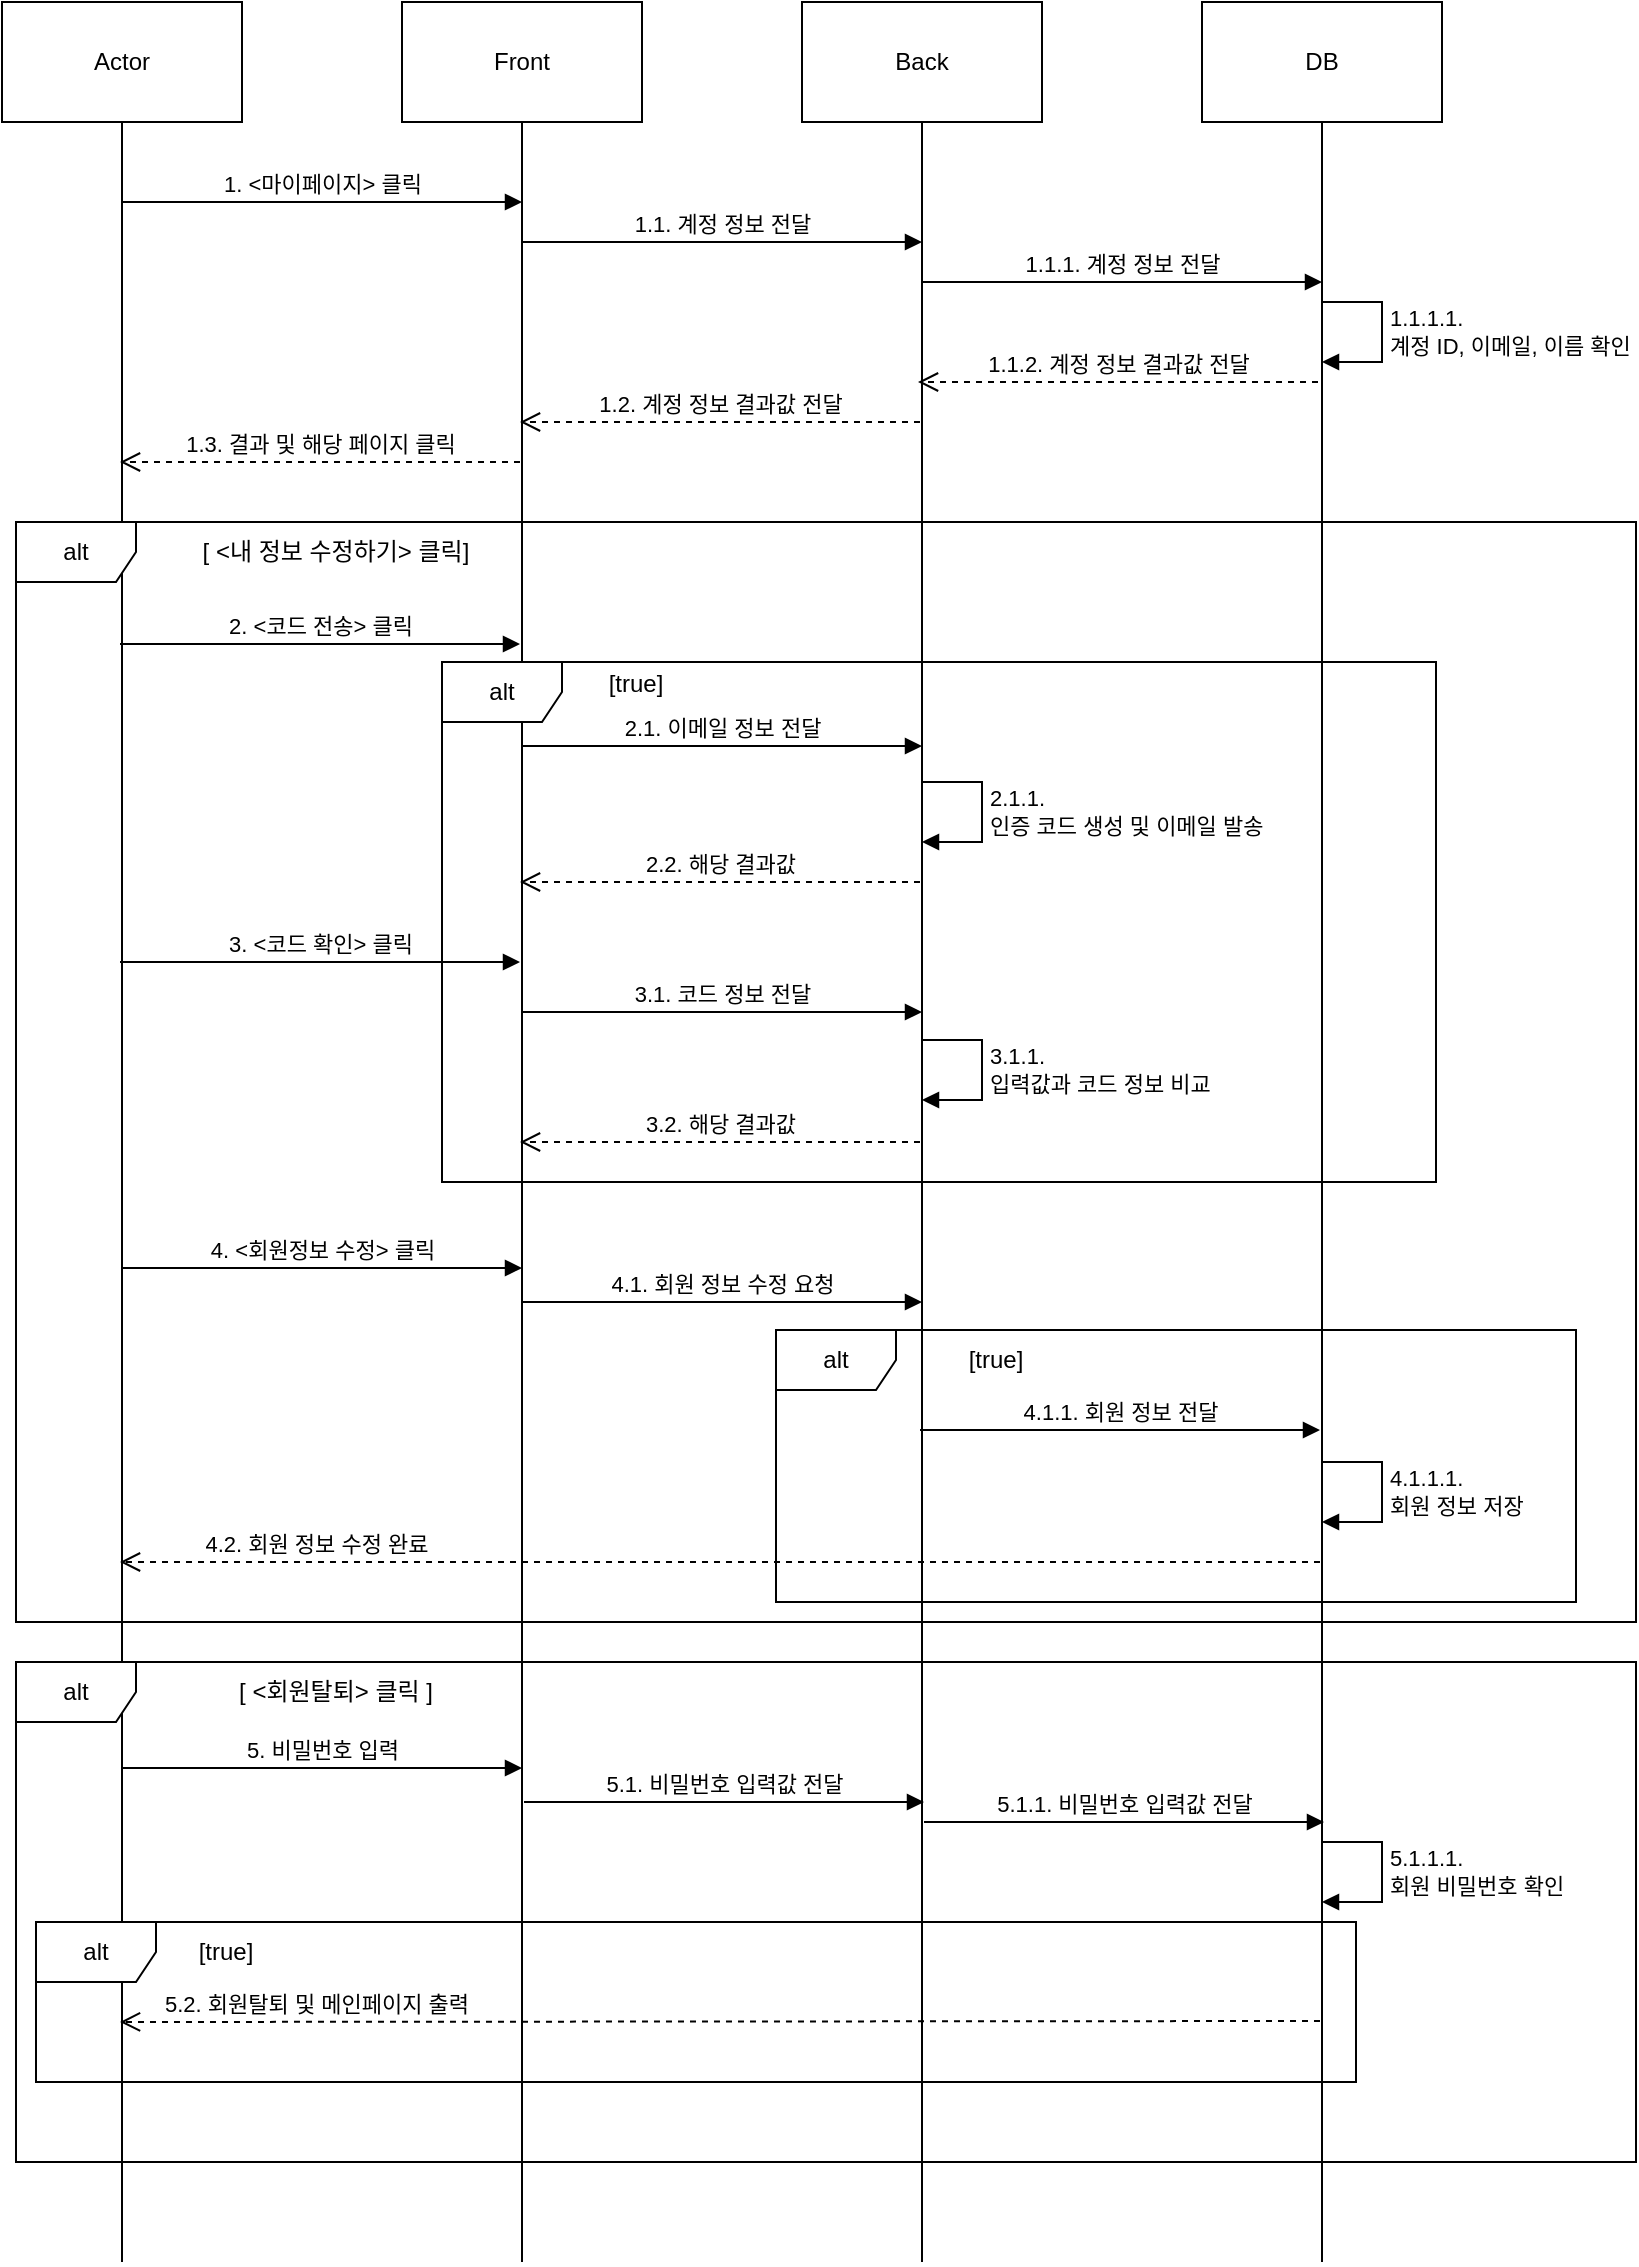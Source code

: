 <mxfile version="21.6.9" type="device">
  <diagram name="페이지-1" id="OkGf2fotcT0YHDHY10u9">
    <mxGraphModel dx="1050" dy="566" grid="1" gridSize="10" guides="1" tooltips="1" connect="1" arrows="1" fold="1" page="1" pageScale="1" pageWidth="827" pageHeight="1169" math="0" shadow="0">
      <root>
        <mxCell id="0" />
        <mxCell id="1" parent="0" />
        <mxCell id="CNDWR0Fy0--VmN_JhidH-1" value="Actor" style="rounded=0;whiteSpace=wrap;html=1;" vertex="1" parent="1">
          <mxGeometry x="3" y="30" width="120" height="60" as="geometry" />
        </mxCell>
        <mxCell id="CNDWR0Fy0--VmN_JhidH-2" value="Front" style="rounded=0;whiteSpace=wrap;html=1;" vertex="1" parent="1">
          <mxGeometry x="203" y="30" width="120" height="60" as="geometry" />
        </mxCell>
        <mxCell id="CNDWR0Fy0--VmN_JhidH-3" value="Back" style="rounded=0;whiteSpace=wrap;html=1;" vertex="1" parent="1">
          <mxGeometry x="403" y="30" width="120" height="60" as="geometry" />
        </mxCell>
        <mxCell id="CNDWR0Fy0--VmN_JhidH-4" value="DB" style="rounded=0;whiteSpace=wrap;html=1;" vertex="1" parent="1">
          <mxGeometry x="603" y="30" width="120" height="60" as="geometry" />
        </mxCell>
        <mxCell id="CNDWR0Fy0--VmN_JhidH-5" value="" style="endArrow=none;html=1;rounded=0;entryX=0.5;entryY=1;entryDx=0;entryDy=0;" edge="1" parent="1" target="CNDWR0Fy0--VmN_JhidH-1">
          <mxGeometry width="50" height="50" relative="1" as="geometry">
            <mxPoint x="63" y="1160" as="sourcePoint" />
            <mxPoint x="63" y="200" as="targetPoint" />
          </mxGeometry>
        </mxCell>
        <mxCell id="CNDWR0Fy0--VmN_JhidH-6" value="" style="endArrow=none;html=1;rounded=0;entryX=0.5;entryY=1;entryDx=0;entryDy=0;" edge="1" parent="1" target="CNDWR0Fy0--VmN_JhidH-2">
          <mxGeometry width="50" height="50" relative="1" as="geometry">
            <mxPoint x="263" y="1160" as="sourcePoint" />
            <mxPoint x="262.5" y="200" as="targetPoint" />
          </mxGeometry>
        </mxCell>
        <mxCell id="CNDWR0Fy0--VmN_JhidH-7" value="" style="endArrow=none;html=1;rounded=0;entryX=0.5;entryY=1;entryDx=0;entryDy=0;" edge="1" parent="1" target="CNDWR0Fy0--VmN_JhidH-3">
          <mxGeometry width="50" height="50" relative="1" as="geometry">
            <mxPoint x="463" y="1160" as="sourcePoint" />
            <mxPoint x="463" y="200" as="targetPoint" />
          </mxGeometry>
        </mxCell>
        <mxCell id="CNDWR0Fy0--VmN_JhidH-8" value="" style="endArrow=none;html=1;rounded=0;entryX=0.5;entryY=1;entryDx=0;entryDy=0;" edge="1" parent="1" target="CNDWR0Fy0--VmN_JhidH-4">
          <mxGeometry width="50" height="50" relative="1" as="geometry">
            <mxPoint x="663" y="1160" as="sourcePoint" />
            <mxPoint x="662.5" y="200" as="targetPoint" />
          </mxGeometry>
        </mxCell>
        <mxCell id="CNDWR0Fy0--VmN_JhidH-9" value="1. &amp;lt;마이페이지&amp;gt; 클릭" style="html=1;verticalAlign=bottom;endArrow=block;edgeStyle=elbowEdgeStyle;elbow=vertical;curved=0;rounded=0;" edge="1" parent="1">
          <mxGeometry width="80" relative="1" as="geometry">
            <mxPoint x="63" y="130" as="sourcePoint" />
            <mxPoint x="263" y="130" as="targetPoint" />
          </mxGeometry>
        </mxCell>
        <mxCell id="CNDWR0Fy0--VmN_JhidH-10" value="1.1. 계정 정보 전달" style="html=1;verticalAlign=bottom;endArrow=block;edgeStyle=elbowEdgeStyle;elbow=vertical;curved=0;rounded=0;" edge="1" parent="1">
          <mxGeometry width="80" relative="1" as="geometry">
            <mxPoint x="263" y="150" as="sourcePoint" />
            <mxPoint x="463" y="150" as="targetPoint" />
          </mxGeometry>
        </mxCell>
        <mxCell id="CNDWR0Fy0--VmN_JhidH-11" value="1.1.1. 계정 정보 전달" style="html=1;verticalAlign=bottom;endArrow=block;edgeStyle=elbowEdgeStyle;elbow=vertical;curved=0;rounded=0;" edge="1" parent="1">
          <mxGeometry width="80" relative="1" as="geometry">
            <mxPoint x="463" y="170" as="sourcePoint" />
            <mxPoint x="663" y="170" as="targetPoint" />
          </mxGeometry>
        </mxCell>
        <mxCell id="CNDWR0Fy0--VmN_JhidH-13" value="1.1.1.1. &lt;br&gt;계정 ID, 이메일, 이름 확인" style="html=1;align=left;spacingLeft=2;endArrow=block;rounded=0;edgeStyle=orthogonalEdgeStyle;curved=0;rounded=0;" edge="1" parent="1">
          <mxGeometry relative="1" as="geometry">
            <mxPoint x="663" y="180" as="sourcePoint" />
            <Array as="points">
              <mxPoint x="693" y="210" />
            </Array>
            <mxPoint x="663" y="210" as="targetPoint" />
          </mxGeometry>
        </mxCell>
        <mxCell id="CNDWR0Fy0--VmN_JhidH-14" value="1.1.2. 계정 정보 결과값 전달" style="html=1;verticalAlign=bottom;endArrow=open;dashed=1;endSize=8;edgeStyle=elbowEdgeStyle;elbow=vertical;curved=0;rounded=0;" edge="1" parent="1">
          <mxGeometry relative="1" as="geometry">
            <mxPoint x="661" y="220" as="sourcePoint" />
            <mxPoint x="461" y="220" as="targetPoint" />
          </mxGeometry>
        </mxCell>
        <mxCell id="CNDWR0Fy0--VmN_JhidH-15" value="1.2. 계정 정보 결과값 전달" style="html=1;verticalAlign=bottom;endArrow=open;dashed=1;endSize=8;edgeStyle=elbowEdgeStyle;elbow=vertical;curved=0;rounded=0;" edge="1" parent="1">
          <mxGeometry relative="1" as="geometry">
            <mxPoint x="462" y="240" as="sourcePoint" />
            <mxPoint x="262" y="240" as="targetPoint" />
          </mxGeometry>
        </mxCell>
        <mxCell id="CNDWR0Fy0--VmN_JhidH-16" value="1.3. 결과 및 해당 페이지 클릭" style="html=1;verticalAlign=bottom;endArrow=open;dashed=1;endSize=8;edgeStyle=elbowEdgeStyle;elbow=vertical;curved=0;rounded=0;" edge="1" parent="1">
          <mxGeometry relative="1" as="geometry">
            <mxPoint x="262" y="260" as="sourcePoint" />
            <mxPoint x="62" y="260" as="targetPoint" />
          </mxGeometry>
        </mxCell>
        <mxCell id="CNDWR0Fy0--VmN_JhidH-17" value="2. &amp;lt;코드 전송&amp;gt; 클릭" style="html=1;verticalAlign=bottom;endArrow=block;edgeStyle=elbowEdgeStyle;elbow=vertical;curved=0;rounded=0;" edge="1" parent="1">
          <mxGeometry width="80" relative="1" as="geometry">
            <mxPoint x="62" y="351" as="sourcePoint" />
            <mxPoint x="262" y="351" as="targetPoint" />
          </mxGeometry>
        </mxCell>
        <mxCell id="CNDWR0Fy0--VmN_JhidH-19" value="alt" style="shape=umlFrame;whiteSpace=wrap;html=1;pointerEvents=0;" vertex="1" parent="1">
          <mxGeometry x="10" y="290" width="810" height="550" as="geometry" />
        </mxCell>
        <mxCell id="CNDWR0Fy0--VmN_JhidH-20" value="[ &amp;lt;내 정보 수정하기&amp;gt; 클릭]" style="text;html=1;strokeColor=none;fillColor=none;align=center;verticalAlign=middle;whiteSpace=wrap;rounded=0;" vertex="1" parent="1">
          <mxGeometry x="90" y="290" width="160" height="30" as="geometry" />
        </mxCell>
        <mxCell id="CNDWR0Fy0--VmN_JhidH-21" value="2.1. 이메일 정보 전달" style="html=1;verticalAlign=bottom;endArrow=block;edgeStyle=elbowEdgeStyle;elbow=vertical;curved=0;rounded=0;" edge="1" parent="1">
          <mxGeometry width="80" relative="1" as="geometry">
            <mxPoint x="263" y="402" as="sourcePoint" />
            <mxPoint x="463" y="402" as="targetPoint" />
          </mxGeometry>
        </mxCell>
        <mxCell id="CNDWR0Fy0--VmN_JhidH-22" value="alt" style="shape=umlFrame;whiteSpace=wrap;html=1;pointerEvents=0;" vertex="1" parent="1">
          <mxGeometry x="223" y="360" width="497" height="260" as="geometry" />
        </mxCell>
        <mxCell id="CNDWR0Fy0--VmN_JhidH-23" value="[true]" style="text;html=1;strokeColor=none;fillColor=none;align=center;verticalAlign=middle;whiteSpace=wrap;rounded=0;" vertex="1" parent="1">
          <mxGeometry x="270" y="356" width="100" height="30" as="geometry" />
        </mxCell>
        <mxCell id="CNDWR0Fy0--VmN_JhidH-24" value="2.1.1.&lt;br&gt;인증 코드 생성 및 이메일 발송" style="html=1;align=left;spacingLeft=2;endArrow=block;rounded=0;edgeStyle=orthogonalEdgeStyle;curved=0;rounded=0;" edge="1" parent="1">
          <mxGeometry relative="1" as="geometry">
            <mxPoint x="463" y="420" as="sourcePoint" />
            <Array as="points">
              <mxPoint x="493" y="450" />
            </Array>
            <mxPoint x="463" y="450" as="targetPoint" />
          </mxGeometry>
        </mxCell>
        <mxCell id="CNDWR0Fy0--VmN_JhidH-25" value="2.2. 해당 결과값" style="html=1;verticalAlign=bottom;endArrow=open;dashed=1;endSize=8;edgeStyle=elbowEdgeStyle;elbow=vertical;curved=0;rounded=0;" edge="1" parent="1">
          <mxGeometry relative="1" as="geometry">
            <mxPoint x="462" y="470" as="sourcePoint" />
            <mxPoint x="262" y="470" as="targetPoint" />
          </mxGeometry>
        </mxCell>
        <mxCell id="CNDWR0Fy0--VmN_JhidH-26" value="3. &amp;lt;코드 확인&amp;gt; 클릭" style="html=1;verticalAlign=bottom;endArrow=block;edgeStyle=elbowEdgeStyle;elbow=vertical;curved=0;rounded=0;" edge="1" parent="1">
          <mxGeometry width="80" relative="1" as="geometry">
            <mxPoint x="62" y="510" as="sourcePoint" />
            <mxPoint x="262" y="510" as="targetPoint" />
          </mxGeometry>
        </mxCell>
        <mxCell id="CNDWR0Fy0--VmN_JhidH-27" value="3.1. 코드 정보 전달" style="html=1;verticalAlign=bottom;endArrow=block;edgeStyle=elbowEdgeStyle;elbow=vertical;curved=0;rounded=0;" edge="1" parent="1">
          <mxGeometry width="80" relative="1" as="geometry">
            <mxPoint x="263" y="535" as="sourcePoint" />
            <mxPoint x="463" y="535" as="targetPoint" />
          </mxGeometry>
        </mxCell>
        <mxCell id="CNDWR0Fy0--VmN_JhidH-28" value="3.1.1.&lt;br&gt;입력값과 코드 정보 비교" style="html=1;align=left;spacingLeft=2;endArrow=block;rounded=0;edgeStyle=orthogonalEdgeStyle;curved=0;rounded=0;" edge="1" parent="1">
          <mxGeometry relative="1" as="geometry">
            <mxPoint x="463" y="549" as="sourcePoint" />
            <Array as="points">
              <mxPoint x="493" y="579" />
            </Array>
            <mxPoint x="463" y="579" as="targetPoint" />
          </mxGeometry>
        </mxCell>
        <mxCell id="CNDWR0Fy0--VmN_JhidH-29" value="3.2. 해당 결과값" style="html=1;verticalAlign=bottom;endArrow=open;dashed=1;endSize=8;edgeStyle=elbowEdgeStyle;elbow=vertical;curved=0;rounded=0;" edge="1" parent="1">
          <mxGeometry relative="1" as="geometry">
            <mxPoint x="462" y="600" as="sourcePoint" />
            <mxPoint x="262" y="600" as="targetPoint" />
            <mxPoint as="offset" />
          </mxGeometry>
        </mxCell>
        <mxCell id="CNDWR0Fy0--VmN_JhidH-30" value="4. &amp;lt;회원정보 수정&amp;gt; 클릭" style="html=1;verticalAlign=bottom;endArrow=block;edgeStyle=elbowEdgeStyle;elbow=vertical;curved=0;rounded=0;" edge="1" parent="1">
          <mxGeometry width="80" relative="1" as="geometry">
            <mxPoint x="63" y="663" as="sourcePoint" />
            <mxPoint x="263" y="663" as="targetPoint" />
          </mxGeometry>
        </mxCell>
        <mxCell id="CNDWR0Fy0--VmN_JhidH-31" value="4.1. 회원 정보 수정 요청" style="html=1;verticalAlign=bottom;endArrow=block;edgeStyle=elbowEdgeStyle;elbow=vertical;curved=0;rounded=0;" edge="1" parent="1">
          <mxGeometry width="80" relative="1" as="geometry">
            <mxPoint x="263" y="680" as="sourcePoint" />
            <mxPoint x="463" y="680" as="targetPoint" />
          </mxGeometry>
        </mxCell>
        <mxCell id="CNDWR0Fy0--VmN_JhidH-32" value="alt" style="shape=umlFrame;whiteSpace=wrap;html=1;pointerEvents=0;" vertex="1" parent="1">
          <mxGeometry x="390" y="694" width="400" height="136" as="geometry" />
        </mxCell>
        <mxCell id="CNDWR0Fy0--VmN_JhidH-33" value="[true]" style="text;html=1;strokeColor=none;fillColor=none;align=center;verticalAlign=middle;whiteSpace=wrap;rounded=0;" vertex="1" parent="1">
          <mxGeometry x="450" y="694" width="100" height="30" as="geometry" />
        </mxCell>
        <mxCell id="CNDWR0Fy0--VmN_JhidH-34" value="4.1.1. 회원 정보 전달" style="html=1;verticalAlign=bottom;endArrow=block;edgeStyle=elbowEdgeStyle;elbow=vertical;curved=0;rounded=0;" edge="1" parent="1">
          <mxGeometry width="80" relative="1" as="geometry">
            <mxPoint x="462" y="744" as="sourcePoint" />
            <mxPoint x="662" y="744" as="targetPoint" />
          </mxGeometry>
        </mxCell>
        <mxCell id="CNDWR0Fy0--VmN_JhidH-35" value="4.1.1.1.&lt;br&gt;회원 정보 저장" style="html=1;align=left;spacingLeft=2;endArrow=block;rounded=0;edgeStyle=orthogonalEdgeStyle;curved=0;rounded=0;" edge="1" parent="1">
          <mxGeometry relative="1" as="geometry">
            <mxPoint x="663" y="760" as="sourcePoint" />
            <Array as="points">
              <mxPoint x="693" y="790" />
            </Array>
            <mxPoint x="663" y="790" as="targetPoint" />
          </mxGeometry>
        </mxCell>
        <mxCell id="CNDWR0Fy0--VmN_JhidH-36" value="4.2. 회원 정보 수정 완료" style="html=1;verticalAlign=bottom;endArrow=open;dashed=1;endSize=8;edgeStyle=elbowEdgeStyle;elbow=vertical;curved=0;rounded=0;" edge="1" parent="1">
          <mxGeometry x="0.673" relative="1" as="geometry">
            <mxPoint x="662" y="810" as="sourcePoint" />
            <mxPoint x="62" y="810" as="targetPoint" />
            <mxPoint as="offset" />
          </mxGeometry>
        </mxCell>
        <mxCell id="CNDWR0Fy0--VmN_JhidH-43" value="alt" style="shape=umlFrame;whiteSpace=wrap;html=1;pointerEvents=0;" vertex="1" parent="1">
          <mxGeometry x="20" y="990" width="660" height="80" as="geometry" />
        </mxCell>
        <mxCell id="CNDWR0Fy0--VmN_JhidH-37" value="alt" style="shape=umlFrame;whiteSpace=wrap;html=1;pointerEvents=0;" vertex="1" parent="1">
          <mxGeometry x="10" y="860" width="810" height="250" as="geometry" />
        </mxCell>
        <mxCell id="CNDWR0Fy0--VmN_JhidH-38" value="[ &amp;lt;회원탈퇴&amp;gt; 클릭 ]" style="text;html=1;strokeColor=none;fillColor=none;align=center;verticalAlign=middle;whiteSpace=wrap;rounded=0;" vertex="1" parent="1">
          <mxGeometry x="90" y="860" width="160" height="30" as="geometry" />
        </mxCell>
        <mxCell id="CNDWR0Fy0--VmN_JhidH-39" value="5. 비밀번호 입력" style="html=1;verticalAlign=bottom;endArrow=block;edgeStyle=elbowEdgeStyle;elbow=vertical;curved=0;rounded=0;" edge="1" parent="1">
          <mxGeometry width="80" relative="1" as="geometry">
            <mxPoint x="63" y="913" as="sourcePoint" />
            <mxPoint x="263" y="913" as="targetPoint" />
          </mxGeometry>
        </mxCell>
        <mxCell id="CNDWR0Fy0--VmN_JhidH-40" value="5.1. 비밀번호 입력값 전달" style="html=1;verticalAlign=bottom;endArrow=block;edgeStyle=elbowEdgeStyle;elbow=vertical;curved=0;rounded=0;" edge="1" parent="1">
          <mxGeometry width="80" relative="1" as="geometry">
            <mxPoint x="264" y="930" as="sourcePoint" />
            <mxPoint x="464" y="930" as="targetPoint" />
          </mxGeometry>
        </mxCell>
        <mxCell id="CNDWR0Fy0--VmN_JhidH-41" value="5.1.1. 비밀번호 입력값 전달" style="html=1;verticalAlign=bottom;endArrow=block;edgeStyle=elbowEdgeStyle;elbow=vertical;curved=0;rounded=0;" edge="1" parent="1">
          <mxGeometry width="80" relative="1" as="geometry">
            <mxPoint x="464" y="940" as="sourcePoint" />
            <mxPoint x="664" y="940" as="targetPoint" />
          </mxGeometry>
        </mxCell>
        <mxCell id="CNDWR0Fy0--VmN_JhidH-42" value="5.1.1.1.&lt;br&gt;회원 비밀번호 확인" style="html=1;align=left;spacingLeft=2;endArrow=block;rounded=0;edgeStyle=orthogonalEdgeStyle;curved=0;rounded=0;" edge="1" parent="1">
          <mxGeometry relative="1" as="geometry">
            <mxPoint x="663" y="950" as="sourcePoint" />
            <Array as="points">
              <mxPoint x="693" y="980" />
            </Array>
            <mxPoint x="663" y="980" as="targetPoint" />
          </mxGeometry>
        </mxCell>
        <mxCell id="CNDWR0Fy0--VmN_JhidH-44" value="[true]" style="text;html=1;strokeColor=none;fillColor=none;align=center;verticalAlign=middle;whiteSpace=wrap;rounded=0;" vertex="1" parent="1">
          <mxGeometry x="70" y="990" width="90" height="30" as="geometry" />
        </mxCell>
        <mxCell id="CNDWR0Fy0--VmN_JhidH-47" value="5.2. 회원탈퇴 및 메인페이지 출력" style="html=1;verticalAlign=bottom;endArrow=open;dashed=1;endSize=8;edgeStyle=elbowEdgeStyle;elbow=vertical;curved=0;rounded=0;" edge="1" parent="1">
          <mxGeometry x="0.674" relative="1" as="geometry">
            <mxPoint x="662" y="1039.5" as="sourcePoint" />
            <mxPoint x="62" y="1040" as="targetPoint" />
            <mxPoint as="offset" />
          </mxGeometry>
        </mxCell>
      </root>
    </mxGraphModel>
  </diagram>
</mxfile>
